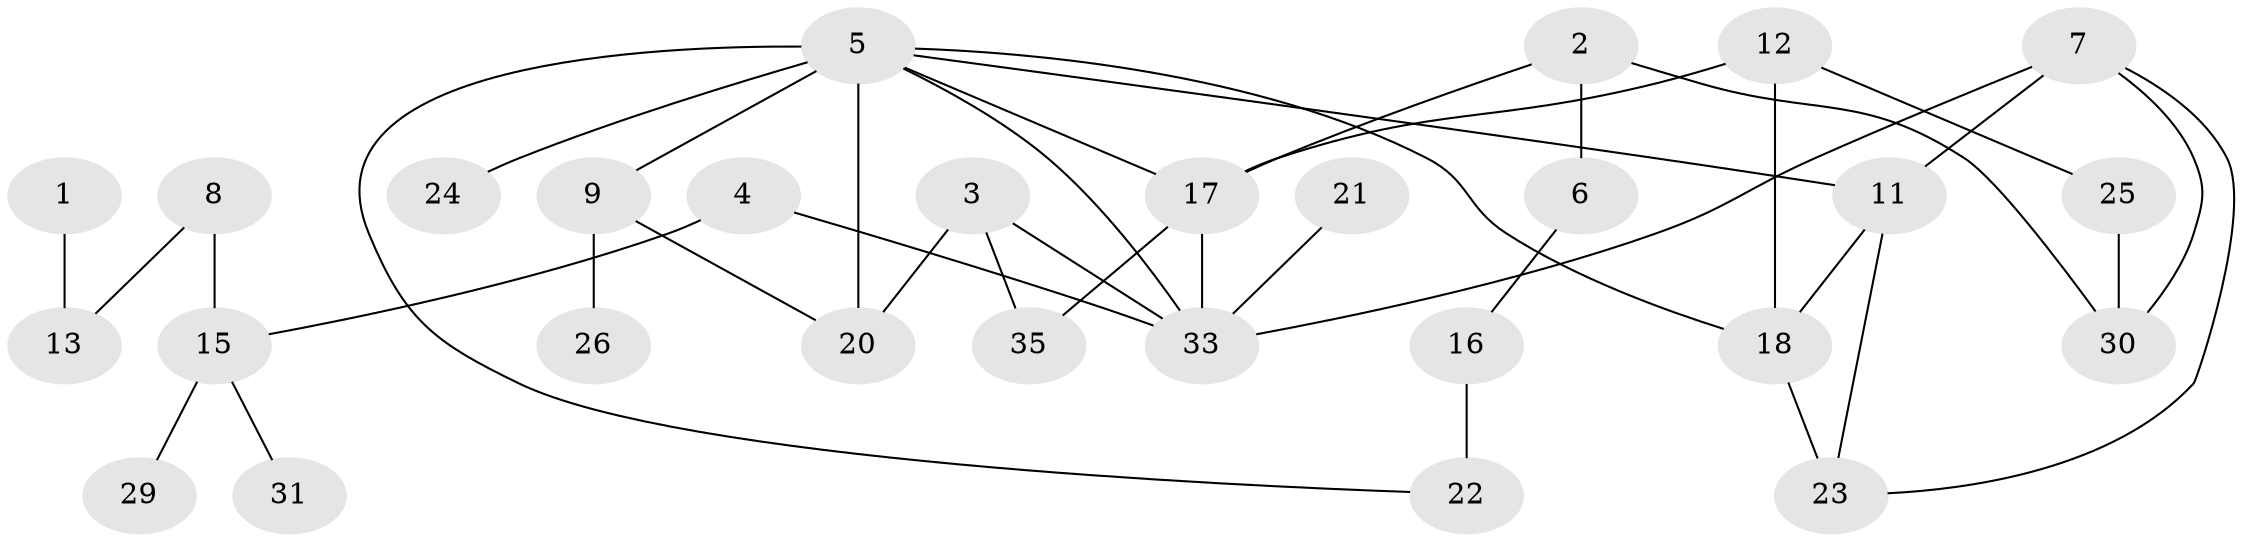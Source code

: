 // original degree distribution, {1: 0.2361111111111111, 3: 0.2222222222222222, 4: 0.05555555555555555, 2: 0.3333333333333333, 0: 0.08333333333333333, 5: 0.041666666666666664, 6: 0.027777777777777776}
// Generated by graph-tools (version 1.1) at 2025/33/03/09/25 02:33:53]
// undirected, 28 vertices, 39 edges
graph export_dot {
graph [start="1"]
  node [color=gray90,style=filled];
  1;
  2;
  3;
  4;
  5;
  6;
  7;
  8;
  9;
  11;
  12;
  13;
  15;
  16;
  17;
  18;
  20;
  21;
  22;
  23;
  24;
  25;
  26;
  29;
  30;
  31;
  33;
  35;
  1 -- 13 [weight=1.0];
  2 -- 6 [weight=1.0];
  2 -- 17 [weight=1.0];
  2 -- 30 [weight=1.0];
  3 -- 20 [weight=1.0];
  3 -- 33 [weight=1.0];
  3 -- 35 [weight=1.0];
  4 -- 15 [weight=1.0];
  4 -- 33 [weight=1.0];
  5 -- 9 [weight=1.0];
  5 -- 11 [weight=1.0];
  5 -- 17 [weight=1.0];
  5 -- 18 [weight=1.0];
  5 -- 20 [weight=1.0];
  5 -- 22 [weight=1.0];
  5 -- 24 [weight=2.0];
  5 -- 33 [weight=1.0];
  6 -- 16 [weight=1.0];
  7 -- 11 [weight=1.0];
  7 -- 23 [weight=1.0];
  7 -- 30 [weight=1.0];
  7 -- 33 [weight=1.0];
  8 -- 13 [weight=1.0];
  8 -- 15 [weight=1.0];
  9 -- 20 [weight=1.0];
  9 -- 26 [weight=1.0];
  11 -- 18 [weight=1.0];
  11 -- 23 [weight=1.0];
  12 -- 17 [weight=1.0];
  12 -- 18 [weight=1.0];
  12 -- 25 [weight=1.0];
  15 -- 29 [weight=1.0];
  15 -- 31 [weight=1.0];
  16 -- 22 [weight=2.0];
  17 -- 33 [weight=1.0];
  17 -- 35 [weight=1.0];
  18 -- 23 [weight=2.0];
  21 -- 33 [weight=2.0];
  25 -- 30 [weight=1.0];
}
